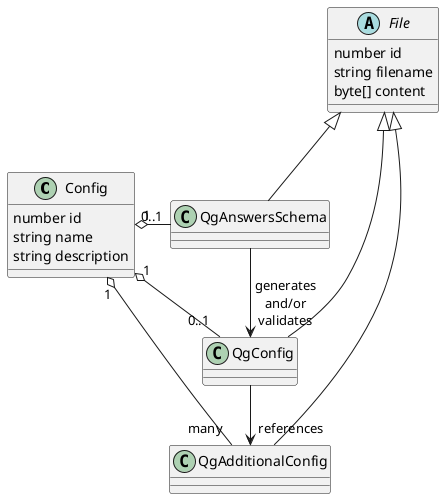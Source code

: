 ' SPDX-FileCopyrightText: 2024 grow platform GmbH
'
' SPDX-License-Identifier: MIT

@startuml Yaku Config Mgmt Data Structures

class Config
Config : number id
Config : string name
Config : string description

abstract class File

File : number id
File : string filename
File : byte[] content

File <|-- QgConfig
File <|-- QgAnswersSchema
File <|-- QgAdditionalConfig

Config "1" o-right- "0..1" QgConfig
Config "1" o-right- "0..1" QgAnswersSchema
Config "1" o-right- "many" QgAdditionalConfig

QgAnswersSchema -down-> "generates\nand/or\nvalidates" QgConfig
QgConfig -down-> "references" QgAdditionalConfig

@enduml
